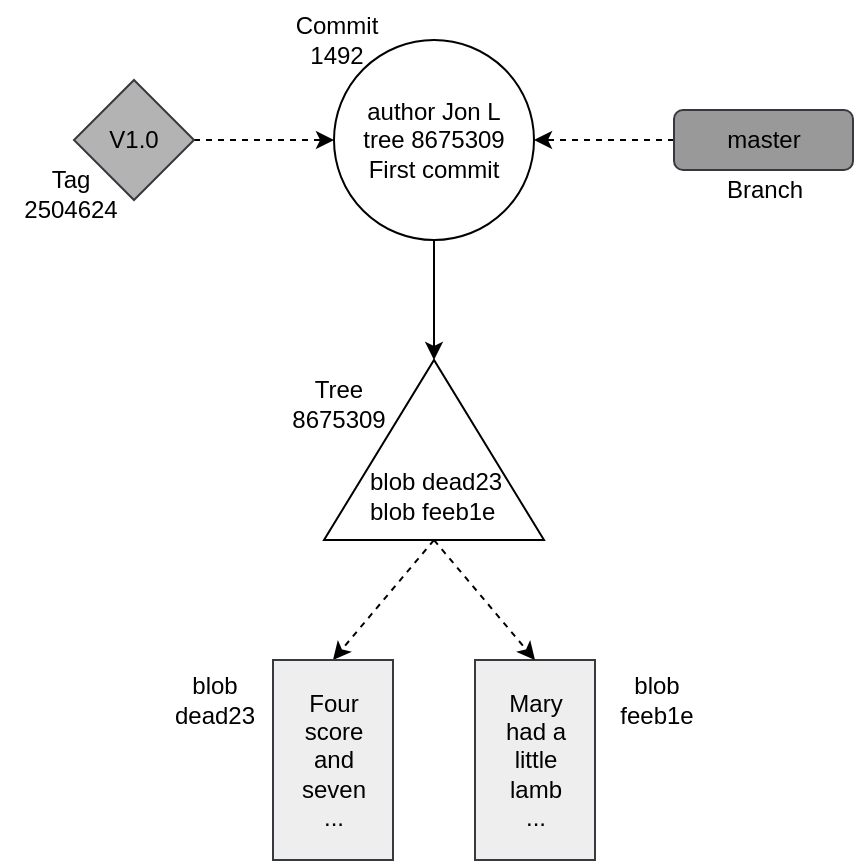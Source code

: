 <mxfile version="21.5.0" type="github">
  <diagram name="第 1 页" id="hTK1CRgL1cgssS303W54">
    <mxGraphModel dx="1183" dy="678" grid="1" gridSize="10" guides="1" tooltips="1" connect="1" arrows="1" fold="1" page="1" pageScale="1" pageWidth="827" pageHeight="1169" math="0" shadow="0">
      <root>
        <mxCell id="0" />
        <mxCell id="1" parent="0" />
        <mxCell id="DNAVT7jvhDNFiMQgGq6e-4" value="" style="edgeStyle=orthogonalEdgeStyle;rounded=0;orthogonalLoop=1;jettySize=auto;html=1;dashed=1;" edge="1" parent="1" source="DNAVT7jvhDNFiMQgGq6e-1" target="DNAVT7jvhDNFiMQgGq6e-3">
          <mxGeometry relative="1" as="geometry" />
        </mxCell>
        <mxCell id="DNAVT7jvhDNFiMQgGq6e-1" value="V1.0" style="rhombus;whiteSpace=wrap;html=1;fillColor=#B3B3B3;strokeColor=#36393d;" vertex="1" parent="1">
          <mxGeometry x="80" y="160" width="60" height="60" as="geometry" />
        </mxCell>
        <mxCell id="DNAVT7jvhDNFiMQgGq6e-2" value="Tag&lt;br&gt;2504624" style="text;html=1;align=center;verticalAlign=middle;resizable=0;points=[];autosize=1;strokeColor=none;fillColor=none;" vertex="1" parent="1">
          <mxGeometry x="43" y="197" width="70" height="40" as="geometry" />
        </mxCell>
        <mxCell id="DNAVT7jvhDNFiMQgGq6e-6" value="" style="edgeStyle=orthogonalEdgeStyle;rounded=0;orthogonalLoop=1;jettySize=auto;html=1;" edge="1" parent="1" source="DNAVT7jvhDNFiMQgGq6e-3" target="DNAVT7jvhDNFiMQgGq6e-5">
          <mxGeometry relative="1" as="geometry" />
        </mxCell>
        <mxCell id="DNAVT7jvhDNFiMQgGq6e-3" value="author Jon L&lt;br&gt;tree 8675309&lt;br&gt;First commit" style="ellipse;whiteSpace=wrap;html=1;" vertex="1" parent="1">
          <mxGeometry x="210" y="140" width="100" height="100" as="geometry" />
        </mxCell>
        <mxCell id="DNAVT7jvhDNFiMQgGq6e-11" value="" style="rounded=0;orthogonalLoop=1;jettySize=auto;html=1;dashed=1;exitX=0;exitY=0.5;exitDx=0;exitDy=0;entryX=0.5;entryY=0;entryDx=0;entryDy=0;" edge="1" parent="1" source="DNAVT7jvhDNFiMQgGq6e-5" target="DNAVT7jvhDNFiMQgGq6e-10">
          <mxGeometry relative="1" as="geometry" />
        </mxCell>
        <mxCell id="DNAVT7jvhDNFiMQgGq6e-5" value="" style="triangle;whiteSpace=wrap;html=1;direction=north;" vertex="1" parent="1">
          <mxGeometry x="205" y="300" width="110" height="90" as="geometry" />
        </mxCell>
        <mxCell id="DNAVT7jvhDNFiMQgGq6e-7" value="blob dead23&lt;br style=&quot;border-color: var(--border-color);&quot;&gt;&lt;span style=&quot;&quot;&gt;blob feeb1e&lt;/span&gt;" style="text;html=1;align=left;verticalAlign=middle;resizable=0;points=[];autosize=1;strokeColor=none;fillColor=none;" vertex="1" parent="1">
          <mxGeometry x="226" y="348" width="90" height="40" as="geometry" />
        </mxCell>
        <mxCell id="DNAVT7jvhDNFiMQgGq6e-8" value="Tree&lt;br&gt;8675309" style="text;html=1;align=center;verticalAlign=middle;resizable=0;points=[];autosize=1;strokeColor=none;fillColor=none;" vertex="1" parent="1">
          <mxGeometry x="177" y="302" width="70" height="40" as="geometry" />
        </mxCell>
        <mxCell id="DNAVT7jvhDNFiMQgGq6e-9" value="Commit&lt;br&gt;1492" style="text;html=1;align=center;verticalAlign=middle;resizable=0;points=[];autosize=1;strokeColor=none;fillColor=none;" vertex="1" parent="1">
          <mxGeometry x="181" y="120" width="60" height="40" as="geometry" />
        </mxCell>
        <mxCell id="DNAVT7jvhDNFiMQgGq6e-10" value="Four&lt;br&gt;score&lt;br&gt;and&lt;br&gt;seven&lt;br&gt;..." style="whiteSpace=wrap;html=1;fillColor=#eeeeee;strokeColor=#36393d;" vertex="1" parent="1">
          <mxGeometry x="179.5" y="450" width="60" height="100" as="geometry" />
        </mxCell>
        <mxCell id="DNAVT7jvhDNFiMQgGq6e-12" value="Mary&lt;br&gt;had a&lt;br&gt;little&lt;br&gt;lamb&lt;br&gt;..." style="whiteSpace=wrap;html=1;fillColor=#eeeeee;strokeColor=#36393d;" vertex="1" parent="1">
          <mxGeometry x="280.5" y="450" width="60" height="100" as="geometry" />
        </mxCell>
        <mxCell id="DNAVT7jvhDNFiMQgGq6e-13" value="" style="rounded=0;orthogonalLoop=1;jettySize=auto;html=1;dashed=1;entryX=0.5;entryY=0;entryDx=0;entryDy=0;exitX=0;exitY=0.5;exitDx=0;exitDy=0;" edge="1" parent="1" source="DNAVT7jvhDNFiMQgGq6e-5" target="DNAVT7jvhDNFiMQgGq6e-12">
          <mxGeometry relative="1" as="geometry">
            <mxPoint x="260" y="410" as="sourcePoint" />
            <mxPoint x="233" y="480" as="targetPoint" />
          </mxGeometry>
        </mxCell>
        <mxCell id="DNAVT7jvhDNFiMQgGq6e-14" value="blob&lt;br&gt;dead23" style="text;html=1;align=center;verticalAlign=middle;resizable=0;points=[];autosize=1;strokeColor=none;fillColor=none;" vertex="1" parent="1">
          <mxGeometry x="119.5" y="450" width="60" height="40" as="geometry" />
        </mxCell>
        <mxCell id="DNAVT7jvhDNFiMQgGq6e-15" value="blob&lt;br&gt;feeb1e" style="text;html=1;align=center;verticalAlign=middle;resizable=0;points=[];autosize=1;strokeColor=none;fillColor=none;" vertex="1" parent="1">
          <mxGeometry x="340.5" y="450" width="60" height="40" as="geometry" />
        </mxCell>
        <mxCell id="DNAVT7jvhDNFiMQgGq6e-17" value="" style="edgeStyle=orthogonalEdgeStyle;rounded=0;orthogonalLoop=1;jettySize=auto;html=1;dashed=1;" edge="1" parent="1" source="DNAVT7jvhDNFiMQgGq6e-16" target="DNAVT7jvhDNFiMQgGq6e-3">
          <mxGeometry relative="1" as="geometry" />
        </mxCell>
        <mxCell id="DNAVT7jvhDNFiMQgGq6e-16" value="master" style="rounded=1;whiteSpace=wrap;html=1;fillColor=#999999;strokeColor=#36393d;" vertex="1" parent="1">
          <mxGeometry x="380" y="175" width="89.5" height="30" as="geometry" />
        </mxCell>
        <mxCell id="DNAVT7jvhDNFiMQgGq6e-18" value="Branch" style="text;html=1;align=center;verticalAlign=middle;resizable=0;points=[];autosize=1;strokeColor=none;fillColor=none;" vertex="1" parent="1">
          <mxGeometry x="394.75" y="200" width="60" height="30" as="geometry" />
        </mxCell>
      </root>
    </mxGraphModel>
  </diagram>
</mxfile>
